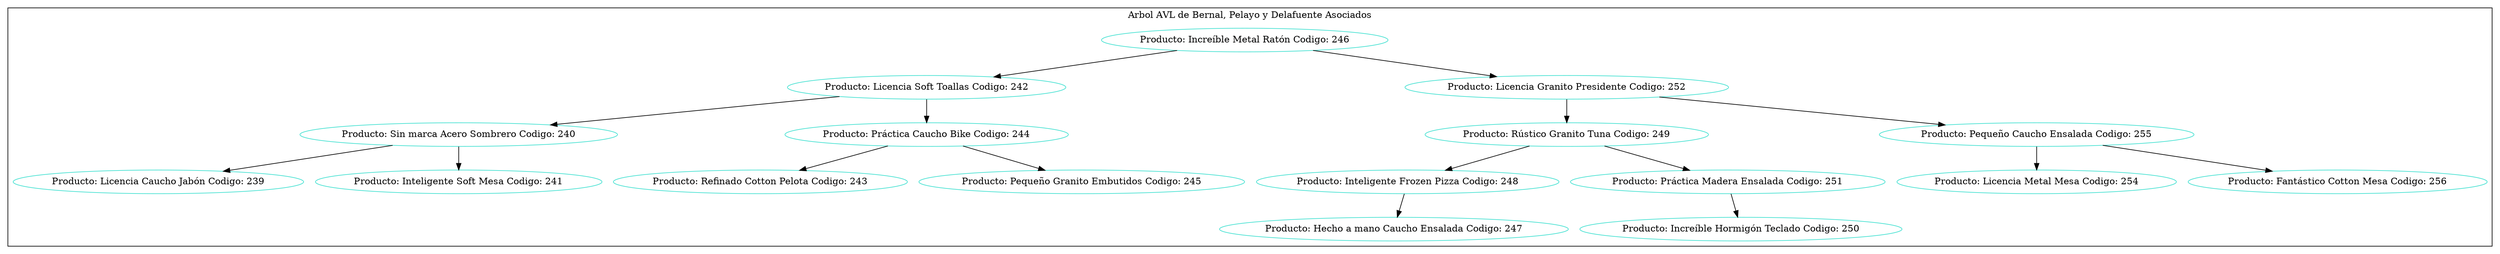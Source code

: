 digraph Hash{
node [color ="turquoise"];
subgraph clusterMarco {label="Arbol AVL de Bernal, Pelayo y Delafuente Asociados";color=black;
node[label="Producto: Increíble Metal Ratón Codigo: 246"]246;
node[label="Producto: Licencia Soft Toallas Codigo: 242"]242;
node[label="Producto: Sin marca Acero Sombrero Codigo: 240"]240;
node[label="Producto: Licencia Caucho Jabón Codigo: 239"]239;
node[label="Producto: Inteligente Soft Mesa Codigo: 241"]241;
node[label="Producto: Práctica Caucho Bike Codigo: 244"]244;
node[label="Producto: Refinado Cotton Pelota Codigo: 243"]243;
node[label="Producto: Pequeño Granito Embutidos Codigo: 245"]245;
node[label="Producto: Licencia Granito Presidente Codigo: 252"]252;
node[label="Producto: Rústico Granito Tuna Codigo: 249"]249;
node[label="Producto: Inteligente Frozen Pizza Codigo: 248"]248;
node[label="Producto: Hecho a mano Caucho Ensalada Codigo: 247"]247;
node[label="Producto: Práctica Madera Ensalada Codigo: 251"]251;
node[label="Producto: Increíble Hormigón Teclado Codigo: 250"]250;
node[label="Producto: Pequeño Caucho Ensalada Codigo: 255"]255;
node[label="Producto: Licencia Metal Mesa Codigo: 254"]254;
node[label="Producto: Fantástico Cotton Mesa Codigo: 256"]256;
240->239;
240->241;
242->240;
244->243;
244->245;
242->244;
246->242;
248->247;
249->248;
251->250;
249->251;
252->249;
255->254;
255->256;
252->255;
246->252;
}
}
